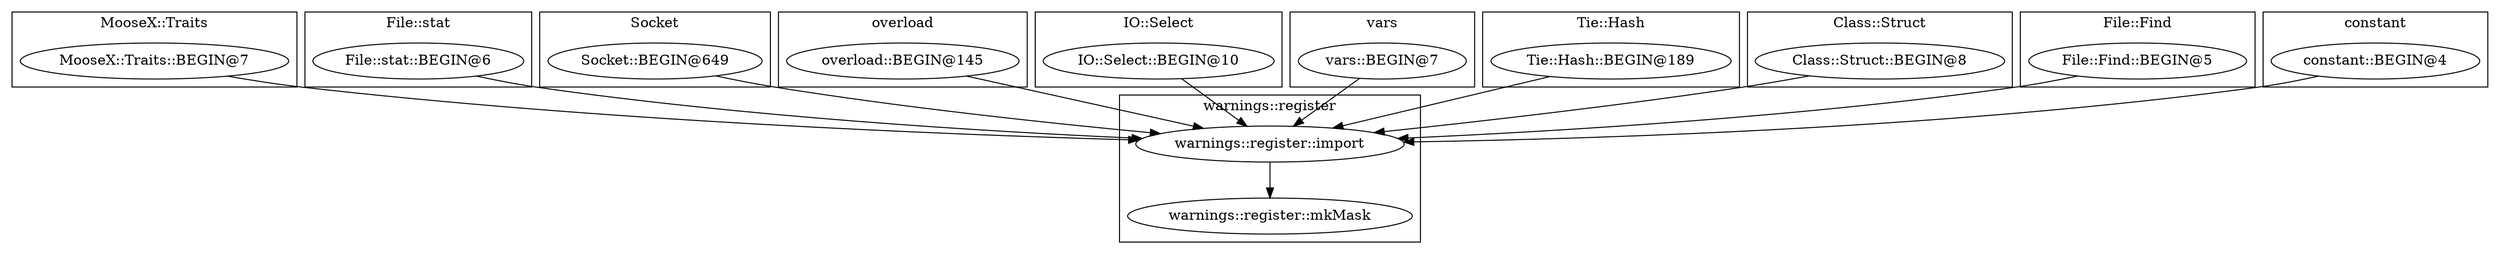 digraph {
graph [overlap=false]
subgraph cluster_MooseX_Traits {
	label="MooseX::Traits";
	"MooseX::Traits::BEGIN@7";
}
subgraph cluster_File_stat {
	label="File::stat";
	"File::stat::BEGIN@6";
}
subgraph cluster_Socket {
	label="Socket";
	"Socket::BEGIN@649";
}
subgraph cluster_overload {
	label="overload";
	"overload::BEGIN@145";
}
subgraph cluster_IO_Select {
	label="IO::Select";
	"IO::Select::BEGIN@10";
}
subgraph cluster_vars {
	label="vars";
	"vars::BEGIN@7";
}
subgraph cluster_Tie_Hash {
	label="Tie::Hash";
	"Tie::Hash::BEGIN@189";
}
subgraph cluster_Class_Struct {
	label="Class::Struct";
	"Class::Struct::BEGIN@8";
}
subgraph cluster_warnings_register {
	label="warnings::register";
	"warnings::register::mkMask";
	"warnings::register::import";
}
subgraph cluster_File_Find {
	label="File::Find";
	"File::Find::BEGIN@5";
}
subgraph cluster_constant {
	label="constant";
	"constant::BEGIN@4";
}
"warnings::register::import" -> "warnings::register::mkMask";
"constant::BEGIN@4" -> "warnings::register::import";
"File::stat::BEGIN@6" -> "warnings::register::import";
"IO::Select::BEGIN@10" -> "warnings::register::import";
"File::Find::BEGIN@5" -> "warnings::register::import";
"Socket::BEGIN@649" -> "warnings::register::import";
"MooseX::Traits::BEGIN@7" -> "warnings::register::import";
"overload::BEGIN@145" -> "warnings::register::import";
"Class::Struct::BEGIN@8" -> "warnings::register::import";
"Tie::Hash::BEGIN@189" -> "warnings::register::import";
"vars::BEGIN@7" -> "warnings::register::import";
}
